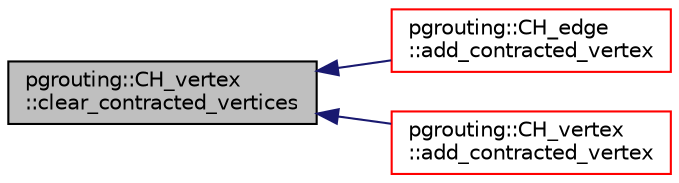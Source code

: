 digraph "pgrouting::CH_vertex::clear_contracted_vertices"
{
  edge [fontname="Helvetica",fontsize="10",labelfontname="Helvetica",labelfontsize="10"];
  node [fontname="Helvetica",fontsize="10",shape=record];
  rankdir="LR";
  Node19 [label="pgrouting::CH_vertex\l::clear_contracted_vertices",height=0.2,width=0.4,color="black", fillcolor="grey75", style="filled", fontcolor="black"];
  Node19 -> Node20 [dir="back",color="midnightblue",fontsize="10",style="solid",fontname="Helvetica"];
  Node20 [label="pgrouting::CH_edge\l::add_contracted_vertex",height=0.2,width=0.4,color="red", fillcolor="white", style="filled",URL="$classpgrouting_1_1CH__edge.html#a2239815ed827bcd3d70f1fba769bbf11"];
  Node19 -> Node28 [dir="back",color="midnightblue",fontsize="10",style="solid",fontname="Helvetica"];
  Node28 [label="pgrouting::CH_vertex\l::add_contracted_vertex",height=0.2,width=0.4,color="red", fillcolor="white", style="filled",URL="$classpgrouting_1_1CH__vertex.html#a0ae0801beafccce4d8022fb89a6bf78e"];
}
